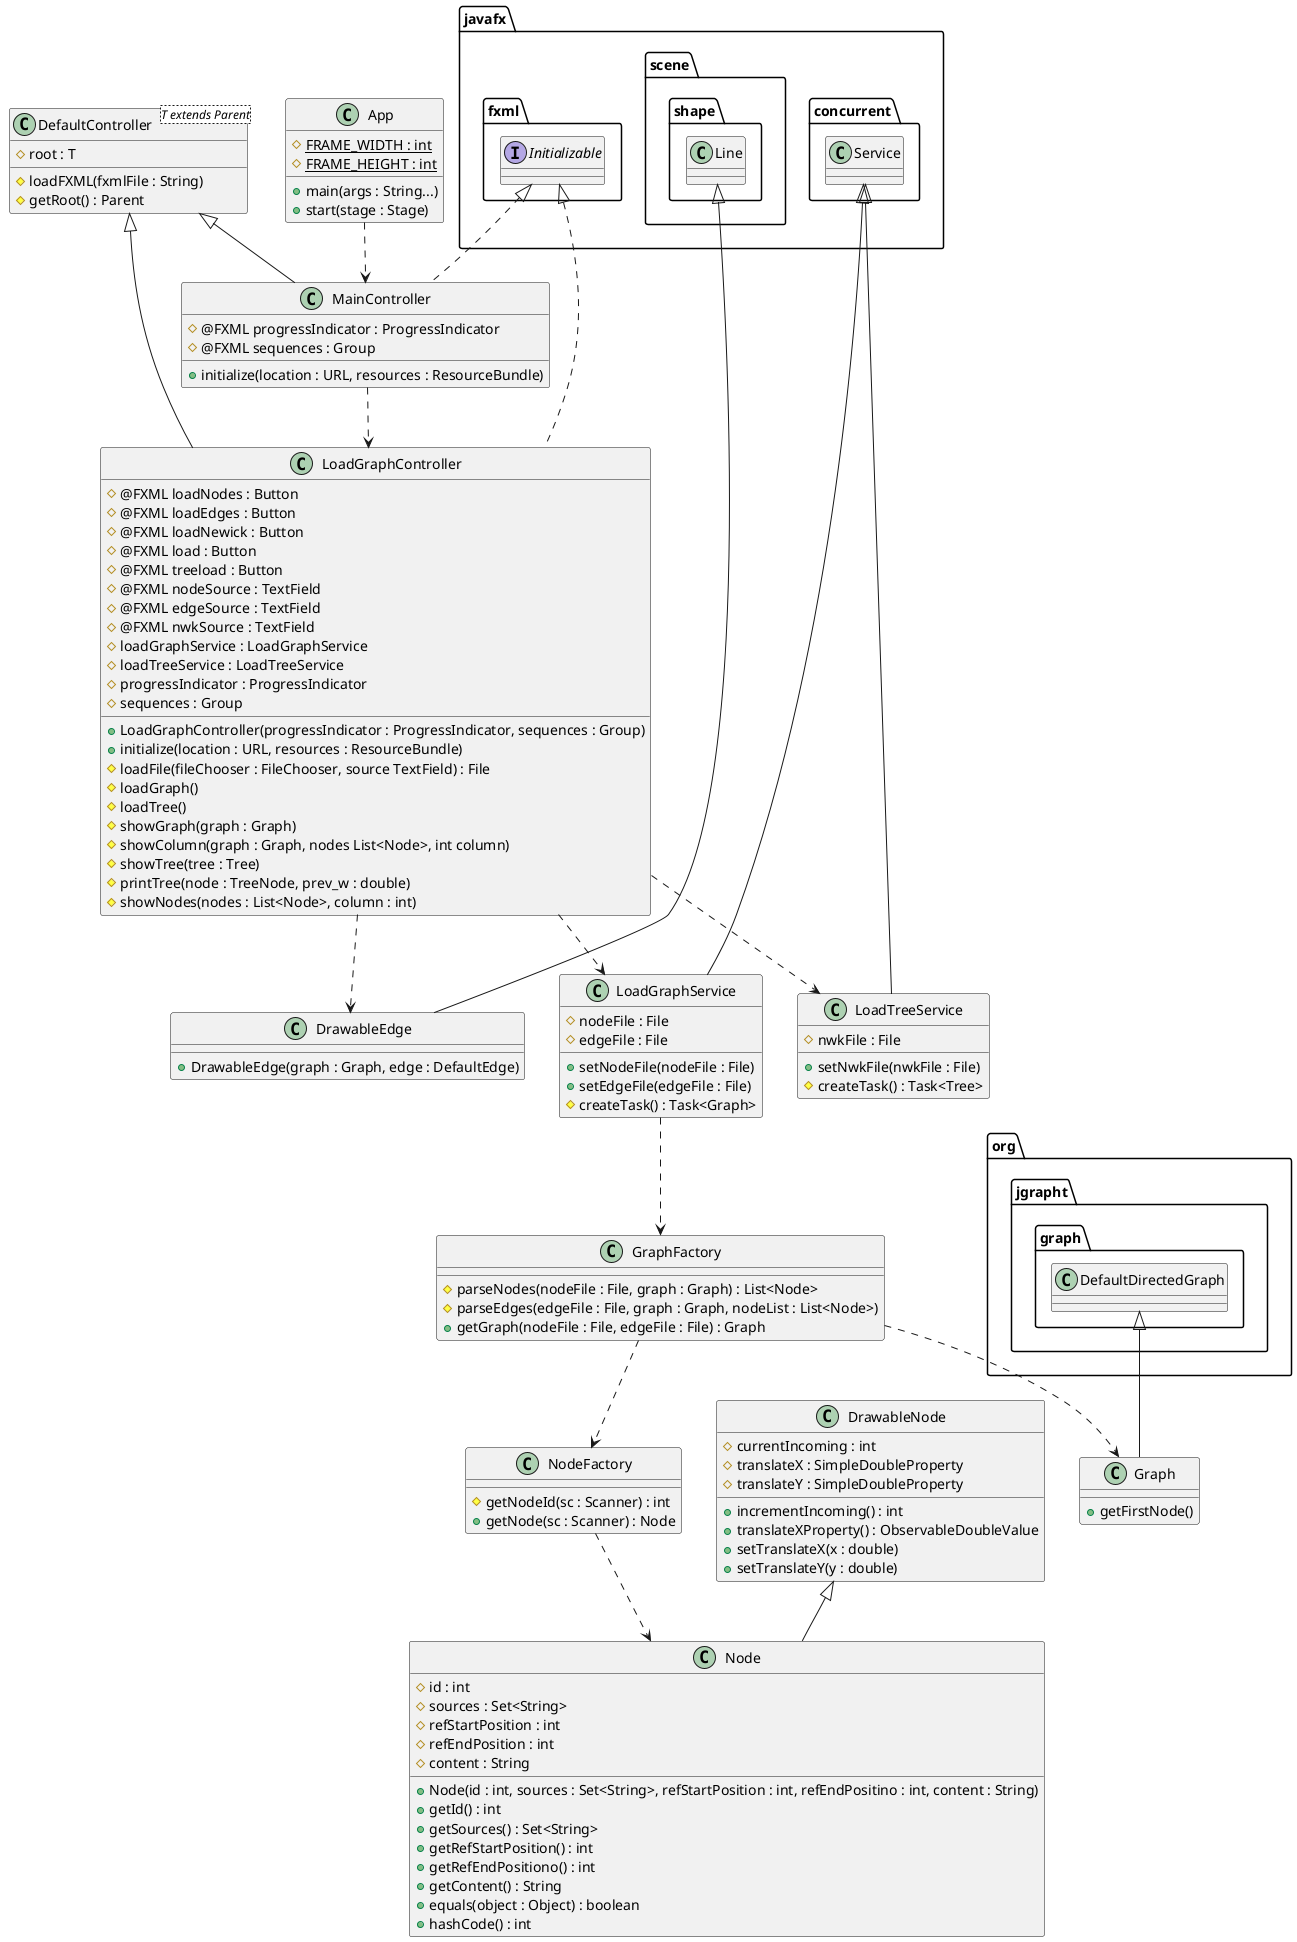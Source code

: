 @startuml
class App {
    {static} # FRAME_WIDTH : int
    {static} # FRAME_HEIGHT : int

    +main(args : String...)
    +start(stage : Stage)
}

class DrawableEdge extends javafx.scene.shape.Line {
    +DrawableEdge(graph : Graph, edge : DefaultEdge)
}
class DrawableNode {
    # currentIncoming : int
    # translateX : SimpleDoubleProperty
    # translateY : SimpleDoubleProperty
    +incrementIncoming() : int
    +translateXProperty() : ObservableDoubleValue
    +setTranslateX(x : double)
    +setTranslateY(y : double)
}

class DefaultController<T extends Parent> {
    # root : T
    #loadFXML(fxmlFile : String)
    #getRoot() : Parent
}

class MainController extends DefaultController implements javafx.fxml.Initializable {
    # @FXML progressIndicator : ProgressIndicator
    # @FXML sequences : Group
    +initialize(location : URL, resources : ResourceBundle)
}

class LoadGraphController extends DefaultController implements javafx.fxml.Initializable {
    # @FXML loadNodes : Button
    # @FXML loadEdges : Button
    # @FXML loadNewick : Button
    # @FXML load : Button
    # @FXML treeload : Button
    # @FXML nodeSource : TextField
    # @FXML edgeSource : TextField
    # @FXML nwkSource : TextField
    # loadGraphService : LoadGraphService
    # loadTreeService : LoadTreeService
    # progressIndicator : ProgressIndicator
    # sequences : Group

    +LoadGraphController(progressIndicator : ProgressIndicator, sequences : Group)
    +initialize(location : URL, resources : ResourceBundle)
    #loadFile(fileChooser : FileChooser, source TextField) : File
    #loadGraph()
    #loadTree()
    #showGraph(graph : Graph)
    #showColumn(graph : Graph, nodes List<Node>, int column)
    #showTree(tree : Tree)
    #printTree(node : TreeNode, prev_w : double)
    #showNodes(nodes : List<Node>, column : int)
}


class Node extends DrawableNode {
    # id : int
    # sources : Set<String>
    # refStartPosition : int
    # refEndPosition : int
    # content : String

    +Node(id : int, sources : Set<String>, refStartPosition : int, refEndPositino : int, content : String)
    +getId() : int
    +getSources() : Set<String>
    +getRefStartPosition() : int
    +getRefEndPositiono() : int
    +getContent() : String
    +equals(object : Object) : boolean
    +hashCode() : int
}
class NodeFactory {
    #getNodeId(sc : Scanner) : int
    +getNode(sc : Scanner) : Node
}

class Graph extends org.jgrapht.graph.DefaultDirectedGraph {
    +getFirstNode()
}
class GraphFactory {
    #parseNodes(nodeFile : File, graph : Graph) : List<Node>
    #parseEdges(edgeFile : File, graph : Graph, nodeList : List<Node>)
    +getGraph(nodeFile : File, edgeFile : File) : Graph
}

class LoadGraphService extends javafx.concurrent.Service {
    # nodeFile : File
    # edgeFile : File

    +setNodeFile(nodeFile : File)
    +setEdgeFile(edgeFile : File)
    #createTask() : Task<Graph>
}
class LoadTreeService extends javafx.concurrent.Service {
    # nwkFile : File

    +setNwkFile(nwkFile : File)
    #createTask() : Task<Tree>
}

GraphFactory ..> Graph
GraphFactory ..> NodeFactory

NodeFactory ..> Node

App ..> MainController
MainController ..> LoadGraphController

LoadGraphController ..> DrawableEdge
LoadGraphController ..> LoadGraphService
LoadGraphController ..> LoadTreeService

LoadGraphService ..> GraphFactory
@enduml
